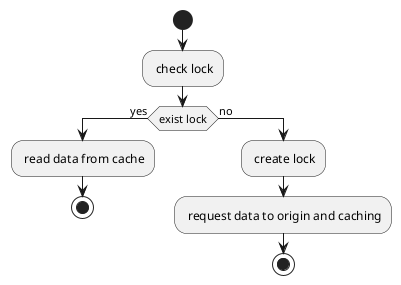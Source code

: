 @startuml
start
: check lock;
if (exist lock) then (yes)
  : read data from cache;
stop
else (no)
  : create lock;
  : request data to origin and caching;
stop
@enduml
